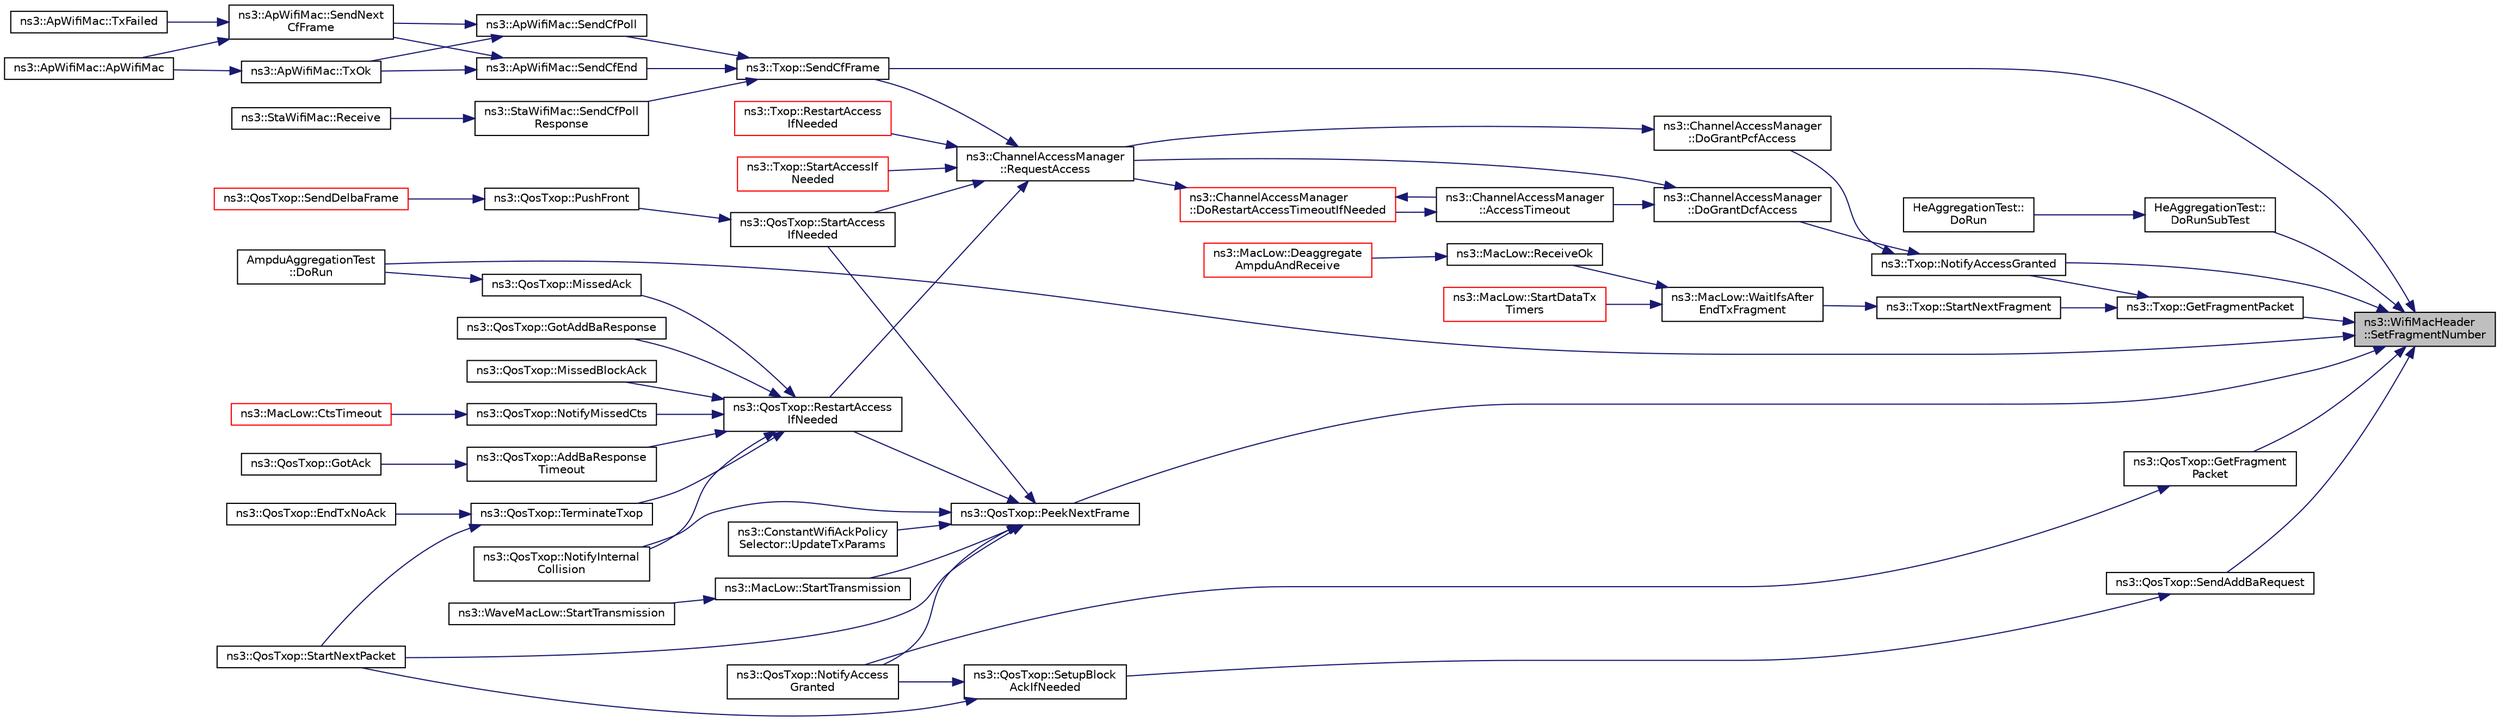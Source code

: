digraph "ns3::WifiMacHeader::SetFragmentNumber"
{
 // LATEX_PDF_SIZE
  edge [fontname="Helvetica",fontsize="10",labelfontname="Helvetica",labelfontsize="10"];
  node [fontname="Helvetica",fontsize="10",shape=record];
  rankdir="RL";
  Node1 [label="ns3::WifiMacHeader\l::SetFragmentNumber",height=0.2,width=0.4,color="black", fillcolor="grey75", style="filled", fontcolor="black",tooltip="Set the fragment number of the header."];
  Node1 -> Node2 [dir="back",color="midnightblue",fontsize="10",style="solid",fontname="Helvetica"];
  Node2 [label="AmpduAggregationTest\l::DoRun",height=0.2,width=0.4,color="black", fillcolor="white", style="filled",URL="$class_ampdu_aggregation_test.html#a7414dc8d4dd982ab4c1eaadb5b2c693d",tooltip="Implementation to actually run this TestCase."];
  Node1 -> Node3 [dir="back",color="midnightblue",fontsize="10",style="solid",fontname="Helvetica"];
  Node3 [label="HeAggregationTest::\lDoRunSubTest",height=0.2,width=0.4,color="black", fillcolor="white", style="filled",URL="$class_he_aggregation_test.html#a2a6873db3bb78489db82a54591b429f3",tooltip="Run test for a given buffer size."];
  Node3 -> Node4 [dir="back",color="midnightblue",fontsize="10",style="solid",fontname="Helvetica"];
  Node4 [label="HeAggregationTest::\lDoRun",height=0.2,width=0.4,color="black", fillcolor="white", style="filled",URL="$class_he_aggregation_test.html#a064486621a42555204608de0af51006c",tooltip="Implementation to actually run this TestCase."];
  Node1 -> Node5 [dir="back",color="midnightblue",fontsize="10",style="solid",fontname="Helvetica"];
  Node5 [label="ns3::QosTxop::GetFragment\lPacket",height=0.2,width=0.4,color="black", fillcolor="white", style="filled",URL="$classns3_1_1_qos_txop.html#a9caedc29be5c5e59ac81b13322dde598",tooltip="Get the next fragment from the packet with appropriate Wifi header for the fragment."];
  Node5 -> Node6 [dir="back",color="midnightblue",fontsize="10",style="solid",fontname="Helvetica"];
  Node6 [label="ns3::QosTxop::NotifyAccess\lGranted",height=0.2,width=0.4,color="black", fillcolor="white", style="filled",URL="$classns3_1_1_qos_txop.html#a0d5a35b715d1c8415d5d95a5f0b2814c",tooltip="Notify the Txop that access has been granted."];
  Node1 -> Node7 [dir="back",color="midnightblue",fontsize="10",style="solid",fontname="Helvetica"];
  Node7 [label="ns3::Txop::GetFragmentPacket",height=0.2,width=0.4,color="black", fillcolor="white", style="filled",URL="$classns3_1_1_txop.html#acbee837cde9dcbe14da37677fa5a395c",tooltip="Get the next fragment from the packet with appropriate Wifi header for the fragment."];
  Node7 -> Node8 [dir="back",color="midnightblue",fontsize="10",style="solid",fontname="Helvetica"];
  Node8 [label="ns3::Txop::NotifyAccessGranted",height=0.2,width=0.4,color="black", fillcolor="white", style="filled",URL="$classns3_1_1_txop.html#ad00c94d57c2d4df4ff1f0a8064805b65",tooltip="Notify the Txop that access has been granted."];
  Node8 -> Node9 [dir="back",color="midnightblue",fontsize="10",style="solid",fontname="Helvetica"];
  Node9 [label="ns3::ChannelAccessManager\l::DoGrantDcfAccess",height=0.2,width=0.4,color="black", fillcolor="white", style="filled",URL="$classns3_1_1_channel_access_manager.html#ab456b95950fd1381ed14c4f7289b997e",tooltip="Grant access to Txop using DCF/EDCF contention rules."];
  Node9 -> Node10 [dir="back",color="midnightblue",fontsize="10",style="solid",fontname="Helvetica"];
  Node10 [label="ns3::ChannelAccessManager\l::AccessTimeout",height=0.2,width=0.4,color="black", fillcolor="white", style="filled",URL="$classns3_1_1_channel_access_manager.html#a0b155956cb94bba762d15d54cc1fe7ca",tooltip="Called when access timeout should occur (e.g."];
  Node10 -> Node11 [dir="back",color="midnightblue",fontsize="10",style="solid",fontname="Helvetica"];
  Node11 [label="ns3::ChannelAccessManager\l::DoRestartAccessTimeoutIfNeeded",height=0.2,width=0.4,color="red", fillcolor="white", style="filled",URL="$classns3_1_1_channel_access_manager.html#a4197521f9ff8b1a70f837ed87e8737e3",tooltip=" "];
  Node11 -> Node10 [dir="back",color="midnightblue",fontsize="10",style="solid",fontname="Helvetica"];
  Node11 -> Node16 [dir="back",color="midnightblue",fontsize="10",style="solid",fontname="Helvetica"];
  Node16 [label="ns3::ChannelAccessManager\l::RequestAccess",height=0.2,width=0.4,color="black", fillcolor="white", style="filled",URL="$classns3_1_1_channel_access_manager.html#abb772d23a9ee81e9b6ce46b3aefc67a8",tooltip=" "];
  Node16 -> Node17 [dir="back",color="midnightblue",fontsize="10",style="solid",fontname="Helvetica"];
  Node17 [label="ns3::QosTxop::RestartAccess\lIfNeeded",height=0.2,width=0.4,color="black", fillcolor="white", style="filled",URL="$classns3_1_1_qos_txop.html#a3d5d94d486873862978c1fde6e295422",tooltip="Restart access request if needed."];
  Node17 -> Node18 [dir="back",color="midnightblue",fontsize="10",style="solid",fontname="Helvetica"];
  Node18 [label="ns3::QosTxop::AddBaResponse\lTimeout",height=0.2,width=0.4,color="black", fillcolor="white", style="filled",URL="$classns3_1_1_qos_txop.html#a30f5c2af1b50e6ee48771de46cd8033f",tooltip="Callback when ADDBA response is not received after timeout."];
  Node18 -> Node19 [dir="back",color="midnightblue",fontsize="10",style="solid",fontname="Helvetica"];
  Node19 [label="ns3::QosTxop::GotAck",height=0.2,width=0.4,color="black", fillcolor="white", style="filled",URL="$classns3_1_1_qos_txop.html#ac8fc9fff319b72efa72d3c984c8ed37f",tooltip="Event handler when an Ack is received."];
  Node17 -> Node20 [dir="back",color="midnightblue",fontsize="10",style="solid",fontname="Helvetica"];
  Node20 [label="ns3::QosTxop::GotAddBaResponse",height=0.2,width=0.4,color="black", fillcolor="white", style="filled",URL="$classns3_1_1_qos_txop.html#ac9eb0a34c5182eecd976e4b0b6b69c2f",tooltip="Event handler when an ADDBA response is received."];
  Node17 -> Node21 [dir="back",color="midnightblue",fontsize="10",style="solid",fontname="Helvetica"];
  Node21 [label="ns3::QosTxop::MissedAck",height=0.2,width=0.4,color="black", fillcolor="white", style="filled",URL="$classns3_1_1_qos_txop.html#aefd7967703c6f16501599e943f94298b",tooltip="Event handler when an Ack is missed."];
  Node21 -> Node2 [dir="back",color="midnightblue",fontsize="10",style="solid",fontname="Helvetica"];
  Node17 -> Node22 [dir="back",color="midnightblue",fontsize="10",style="solid",fontname="Helvetica"];
  Node22 [label="ns3::QosTxop::MissedBlockAck",height=0.2,width=0.4,color="black", fillcolor="white", style="filled",URL="$classns3_1_1_qos_txop.html#a53f04ba906e1b7c99f35eafbb11d4479",tooltip="Event handler when a BlockAck timeout has occurred."];
  Node17 -> Node23 [dir="back",color="midnightblue",fontsize="10",style="solid",fontname="Helvetica"];
  Node23 [label="ns3::QosTxop::NotifyInternal\lCollision",height=0.2,width=0.4,color="black", fillcolor="white", style="filled",URL="$classns3_1_1_qos_txop.html#a89bd16f2271d51bb1ddafb339b07f54a",tooltip="Notify the Txop that internal collision has occurred."];
  Node17 -> Node24 [dir="back",color="midnightblue",fontsize="10",style="solid",fontname="Helvetica"];
  Node24 [label="ns3::QosTxop::NotifyMissedCts",height=0.2,width=0.4,color="black", fillcolor="white", style="filled",URL="$classns3_1_1_qos_txop.html#a0b82aec30711d3b4fb94d164388ecf9c",tooltip="Event handler when a CTS timeout has occurred."];
  Node24 -> Node25 [dir="back",color="midnightblue",fontsize="10",style="solid",fontname="Helvetica"];
  Node25 [label="ns3::MacLow::CtsTimeout",height=0.2,width=0.4,color="red", fillcolor="white", style="filled",URL="$classns3_1_1_mac_low.html#a35adb9b4c7f1035da2cb080289ba9cf7",tooltip="Event handler when CTS timeout occurs."];
  Node17 -> Node32 [dir="back",color="midnightblue",fontsize="10",style="solid",fontname="Helvetica"];
  Node32 [label="ns3::QosTxop::TerminateTxop",height=0.2,width=0.4,color="black", fillcolor="white", style="filled",URL="$classns3_1_1_qos_txop.html#a376a2de891a03e243c56c6af5544c6ae",tooltip="Update backoff and restart access if needed."];
  Node32 -> Node33 [dir="back",color="midnightblue",fontsize="10",style="solid",fontname="Helvetica"];
  Node33 [label="ns3::QosTxop::EndTxNoAck",height=0.2,width=0.4,color="black", fillcolor="white", style="filled",URL="$classns3_1_1_qos_txop.html#a05d86df8343fe65adf7a953701062ec1",tooltip="Event handler when a transmission that does not require an Ack has completed."];
  Node32 -> Node34 [dir="back",color="midnightblue",fontsize="10",style="solid",fontname="Helvetica"];
  Node34 [label="ns3::QosTxop::StartNextPacket",height=0.2,width=0.4,color="black", fillcolor="white", style="filled",URL="$classns3_1_1_qos_txop.html#ab1e6895b44d7a58e5a563db3ba39fa58",tooltip="Start transmission for the next packet if allowed by the TxopLimit."];
  Node16 -> Node35 [dir="back",color="midnightblue",fontsize="10",style="solid",fontname="Helvetica"];
  Node35 [label="ns3::Txop::RestartAccess\lIfNeeded",height=0.2,width=0.4,color="red", fillcolor="white", style="filled",URL="$classns3_1_1_txop.html#a734dc1c8f48818cb6896f9d7cbe90160",tooltip="Restart access request if needed."];
  Node16 -> Node53 [dir="back",color="midnightblue",fontsize="10",style="solid",fontname="Helvetica"];
  Node53 [label="ns3::Txop::SendCfFrame",height=0.2,width=0.4,color="black", fillcolor="white", style="filled",URL="$classns3_1_1_txop.html#a9bd5d9353a092b4cfe7896451fb768d6",tooltip="Sends CF frame to STA with address addr."];
  Node53 -> Node54 [dir="back",color="midnightblue",fontsize="10",style="solid",fontname="Helvetica"];
  Node54 [label="ns3::ApWifiMac::SendCfEnd",height=0.2,width=0.4,color="black", fillcolor="white", style="filled",URL="$classns3_1_1_ap_wifi_mac.html#af00f4ecc30b8f864b9fd3ffc88e1694a",tooltip="Send a CF-End packet."];
  Node54 -> Node55 [dir="back",color="midnightblue",fontsize="10",style="solid",fontname="Helvetica"];
  Node55 [label="ns3::ApWifiMac::SendNext\lCfFrame",height=0.2,width=0.4,color="black", fillcolor="white", style="filled",URL="$classns3_1_1_ap_wifi_mac.html#a0ee7a463c85dbba15b44213acec5f203",tooltip="Determine what is the next PCF frame and trigger its transmission."];
  Node55 -> Node56 [dir="back",color="midnightblue",fontsize="10",style="solid",fontname="Helvetica"];
  Node56 [label="ns3::ApWifiMac::ApWifiMac",height=0.2,width=0.4,color="black", fillcolor="white", style="filled",URL="$classns3_1_1_ap_wifi_mac.html#a6fda79b577eb79eaabceb05a36e27b44",tooltip=" "];
  Node55 -> Node57 [dir="back",color="midnightblue",fontsize="10",style="solid",fontname="Helvetica"];
  Node57 [label="ns3::ApWifiMac::TxFailed",height=0.2,width=0.4,color="black", fillcolor="white", style="filled",URL="$classns3_1_1_ap_wifi_mac.html#aecabca257eb2b43205eeefd63d09de95",tooltip="The packet we sent was successfully received by the receiver (i.e."];
  Node54 -> Node58 [dir="back",color="midnightblue",fontsize="10",style="solid",fontname="Helvetica"];
  Node58 [label="ns3::ApWifiMac::TxOk",height=0.2,width=0.4,color="black", fillcolor="white", style="filled",URL="$classns3_1_1_ap_wifi_mac.html#a42c321554bcf340cf7d3da46ad95b836",tooltip="The packet we sent was successfully received by the receiver (i.e."];
  Node58 -> Node56 [dir="back",color="midnightblue",fontsize="10",style="solid",fontname="Helvetica"];
  Node53 -> Node59 [dir="back",color="midnightblue",fontsize="10",style="solid",fontname="Helvetica"];
  Node59 [label="ns3::ApWifiMac::SendCfPoll",height=0.2,width=0.4,color="black", fillcolor="white", style="filled",URL="$classns3_1_1_ap_wifi_mac.html#a221026de06881ae5e6708884ca77ebcd",tooltip="Send a CF-Poll packet to the next polling STA."];
  Node59 -> Node55 [dir="back",color="midnightblue",fontsize="10",style="solid",fontname="Helvetica"];
  Node59 -> Node58 [dir="back",color="midnightblue",fontsize="10",style="solid",fontname="Helvetica"];
  Node53 -> Node60 [dir="back",color="midnightblue",fontsize="10",style="solid",fontname="Helvetica"];
  Node60 [label="ns3::StaWifiMac::SendCfPoll\lResponse",height=0.2,width=0.4,color="black", fillcolor="white", style="filled",URL="$classns3_1_1_sta_wifi_mac.html#a8592d07158ef04a73d9bfd8e655d04f3",tooltip="Forward a CF-Poll response packet to the CFP queue."];
  Node60 -> Node61 [dir="back",color="midnightblue",fontsize="10",style="solid",fontname="Helvetica"];
  Node61 [label="ns3::StaWifiMac::Receive",height=0.2,width=0.4,color="black", fillcolor="white", style="filled",URL="$classns3_1_1_sta_wifi_mac.html#a3ccd3b2dd36c5b80ba53eb57b6c96e96",tooltip="Handle a received packet."];
  Node16 -> Node62 [dir="back",color="midnightblue",fontsize="10",style="solid",fontname="Helvetica"];
  Node62 [label="ns3::QosTxop::StartAccess\lIfNeeded",height=0.2,width=0.4,color="black", fillcolor="white", style="filled",URL="$classns3_1_1_qos_txop.html#a31afaa3f2374697d39987905d5127868",tooltip="Request access from Txop if needed."];
  Node62 -> Node63 [dir="back",color="midnightblue",fontsize="10",style="solid",fontname="Helvetica"];
  Node63 [label="ns3::QosTxop::PushFront",height=0.2,width=0.4,color="black", fillcolor="white", style="filled",URL="$classns3_1_1_qos_txop.html#a9fc6dae18ae52d714c301e586afa1220",tooltip=" "];
  Node63 -> Node64 [dir="back",color="midnightblue",fontsize="10",style="solid",fontname="Helvetica"];
  Node64 [label="ns3::QosTxop::SendDelbaFrame",height=0.2,width=0.4,color="red", fillcolor="white", style="filled",URL="$classns3_1_1_qos_txop.html#aa05a8b97a1b5f7bb4589ad12ac2c08c5",tooltip="Sends DELBA frame to cancel a block ack agreement with STA addressed by addr for TID tid."];
  Node16 -> Node70 [dir="back",color="midnightblue",fontsize="10",style="solid",fontname="Helvetica"];
  Node70 [label="ns3::Txop::StartAccessIf\lNeeded",height=0.2,width=0.4,color="red", fillcolor="white", style="filled",URL="$classns3_1_1_txop.html#afd99f40351a5b67181f14008d0751075",tooltip="Request access from Txop if needed."];
  Node9 -> Node16 [dir="back",color="midnightblue",fontsize="10",style="solid",fontname="Helvetica"];
  Node8 -> Node105 [dir="back",color="midnightblue",fontsize="10",style="solid",fontname="Helvetica"];
  Node105 [label="ns3::ChannelAccessManager\l::DoGrantPcfAccess",height=0.2,width=0.4,color="black", fillcolor="white", style="filled",URL="$classns3_1_1_channel_access_manager.html#a1b41fbd994b39f8514c4ecfd479c3340",tooltip="Grant access to Txop using PCF preemption."];
  Node105 -> Node16 [dir="back",color="midnightblue",fontsize="10",style="solid",fontname="Helvetica"];
  Node7 -> Node106 [dir="back",color="midnightblue",fontsize="10",style="solid",fontname="Helvetica"];
  Node106 [label="ns3::Txop::StartNextFragment",height=0.2,width=0.4,color="black", fillcolor="white", style="filled",URL="$classns3_1_1_txop.html#aecada58e9b31c3e42f143978567acac8",tooltip="Start transmission for the next fragment."];
  Node106 -> Node107 [dir="back",color="midnightblue",fontsize="10",style="solid",fontname="Helvetica"];
  Node107 [label="ns3::MacLow::WaitIfsAfter\lEndTxFragment",height=0.2,width=0.4,color="black", fillcolor="white", style="filled",URL="$classns3_1_1_mac_low.html#a3087bf08c1005df5654ede7311173e4f",tooltip="Event handler that is usually scheduled to fired at the appropriate time after completing transmissio..."];
  Node107 -> Node37 [dir="back",color="midnightblue",fontsize="10",style="solid",fontname="Helvetica"];
  Node37 [label="ns3::MacLow::ReceiveOk",height=0.2,width=0.4,color="black", fillcolor="white", style="filled",URL="$classns3_1_1_mac_low.html#a2fffa82ad11ebe0e113232813a816eff",tooltip=" "];
  Node37 -> Node38 [dir="back",color="midnightblue",fontsize="10",style="solid",fontname="Helvetica"];
  Node38 [label="ns3::MacLow::Deaggregate\lAmpduAndReceive",height=0.2,width=0.4,color="red", fillcolor="white", style="filled",URL="$classns3_1_1_mac_low.html#abac7baed9f0aaeb684e84f44819bce30",tooltip=" "];
  Node107 -> Node42 [dir="back",color="midnightblue",fontsize="10",style="solid",fontname="Helvetica"];
  Node42 [label="ns3::MacLow::StartDataTx\lTimers",height=0.2,width=0.4,color="red", fillcolor="white", style="filled",URL="$classns3_1_1_mac_low.html#ae7e8072b7d1f8b775000f6f07ee5a3c1",tooltip="Start a Data timer by scheduling appropriate Ack timeout."];
  Node1 -> Node8 [dir="back",color="midnightblue",fontsize="10",style="solid",fontname="Helvetica"];
  Node1 -> Node108 [dir="back",color="midnightblue",fontsize="10",style="solid",fontname="Helvetica"];
  Node108 [label="ns3::QosTxop::PeekNextFrame",height=0.2,width=0.4,color="black", fillcolor="white", style="filled",URL="$classns3_1_1_qos_txop.html#ab3593f49a4393ec17d161f67343d7377",tooltip="Peek the next frame to transmit to the given receiver and of the given TID from the block ack manager..."];
  Node108 -> Node6 [dir="back",color="midnightblue",fontsize="10",style="solid",fontname="Helvetica"];
  Node108 -> Node23 [dir="back",color="midnightblue",fontsize="10",style="solid",fontname="Helvetica"];
  Node108 -> Node17 [dir="back",color="midnightblue",fontsize="10",style="solid",fontname="Helvetica"];
  Node108 -> Node62 [dir="back",color="midnightblue",fontsize="10",style="solid",fontname="Helvetica"];
  Node108 -> Node34 [dir="back",color="midnightblue",fontsize="10",style="solid",fontname="Helvetica"];
  Node108 -> Node30 [dir="back",color="midnightblue",fontsize="10",style="solid",fontname="Helvetica"];
  Node30 [label="ns3::MacLow::StartTransmission",height=0.2,width=0.4,color="black", fillcolor="white", style="filled",URL="$classns3_1_1_mac_low.html#aa477261c5209c13c66af9e2ae78b07e5",tooltip=" "];
  Node30 -> Node31 [dir="back",color="midnightblue",fontsize="10",style="solid",fontname="Helvetica"];
  Node31 [label="ns3::WaveMacLow::StartTransmission",height=0.2,width=0.4,color="black", fillcolor="white", style="filled",URL="$classns3_1_1_wave_mac_low.html#abf4a90e9984a73b24197706fb79118b1",tooltip=" "];
  Node108 -> Node109 [dir="back",color="midnightblue",fontsize="10",style="solid",fontname="Helvetica"];
  Node109 [label="ns3::ConstantWifiAckPolicy\lSelector::UpdateTxParams",height=0.2,width=0.4,color="black", fillcolor="white", style="filled",URL="$classns3_1_1_constant_wifi_ack_policy_selector.html#aa574b54fd2b55f2f0934c0153c18c422",tooltip="Update the transmission parameters related to the acknowledgment policy for the given PSDU."];
  Node1 -> Node110 [dir="back",color="midnightblue",fontsize="10",style="solid",fontname="Helvetica"];
  Node110 [label="ns3::QosTxop::SendAddBaRequest",height=0.2,width=0.4,color="black", fillcolor="white", style="filled",URL="$classns3_1_1_qos_txop.html#adc476656cc8dd13aefabf8b02269fa39",tooltip="Sends an ADDBA Request to establish a block ack agreement with STA addressed by recipient for TID tid..."];
  Node110 -> Node111 [dir="back",color="midnightblue",fontsize="10",style="solid",fontname="Helvetica"];
  Node111 [label="ns3::QosTxop::SetupBlock\lAckIfNeeded",height=0.2,width=0.4,color="black", fillcolor="white", style="filled",URL="$classns3_1_1_qos_txop.html#acffde8748620df9387b75cc6c576d536",tooltip="If number of packets in the queue reaches m_blockAckThreshold value, an ADDBA Request frame is sent t..."];
  Node111 -> Node6 [dir="back",color="midnightblue",fontsize="10",style="solid",fontname="Helvetica"];
  Node111 -> Node34 [dir="back",color="midnightblue",fontsize="10",style="solid",fontname="Helvetica"];
  Node1 -> Node53 [dir="back",color="midnightblue",fontsize="10",style="solid",fontname="Helvetica"];
}
